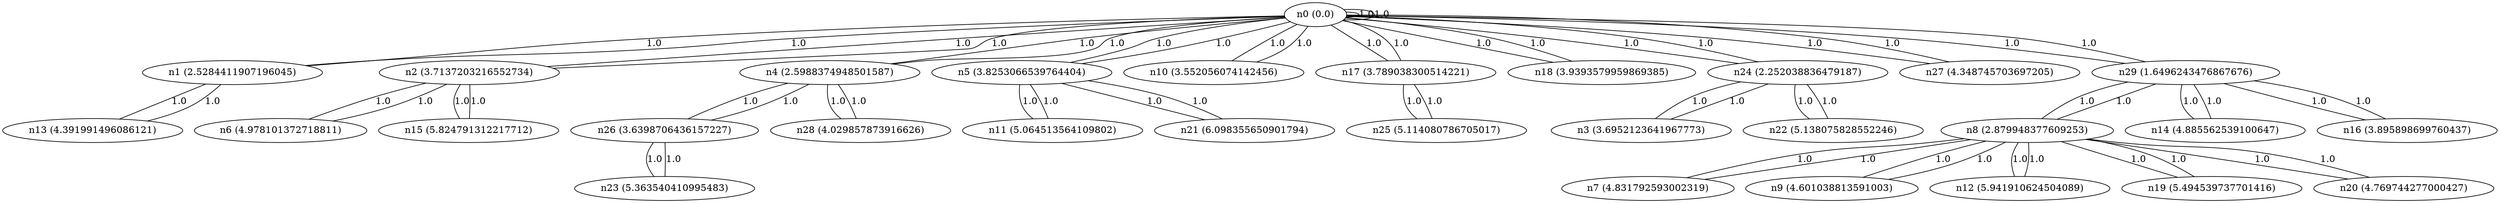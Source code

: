 graph {
n0 [label="n0 (0.0)"];
n1 [label="n1 (2.5284411907196045)"];
n2 [label="n2 (3.7137203216552734)"];
n3 [label="n3 (3.6952123641967773)"];
n4 [label="n4 (2.5988374948501587)"];
n5 [label="n5 (3.8253066539764404)"];
n6 [label="n6 (4.978101372718811)"];
n7 [label="n7 (4.831792593002319)"];
n8 [label="n8 (2.879948377609253)"];
n9 [label="n9 (4.601038813591003)"];
n10 [label="n10 (3.552056074142456)"];
n11 [label="n11 (5.064513564109802)"];
n12 [label="n12 (5.941910624504089)"];
n13 [label="n13 (4.391991496086121)"];
n14 [label="n14 (4.885562539100647)"];
n15 [label="n15 (5.824791312217712)"];
n16 [label="n16 (3.895898699760437)"];
n17 [label="n17 (3.789038300514221)"];
n18 [label="n18 (3.9393579959869385)"];
n19 [label="n19 (5.494539737701416)"];
n20 [label="n20 (4.769744277000427)"];
n21 [label="n21 (6.098355650901794)"];
n22 [label="n22 (5.138075828552246)"];
n23 [label="n23 (5.363540410995483)"];
n24 [label="n24 (2.252038836479187)"];
n25 [label="n25 (5.114080786705017)"];
n26 [label="n26 (3.6398706436157227)"];
n27 [label="n27 (4.348745703697205)"];
n28 [label="n28 (4.029857873916626)"];
n29 [label="n29 (1.6496243476867676)"];
n0 -- n1 [weight=1.0 label=1.0];
n0 -- n17 [weight=1.0 label=1.0];
n0 -- n4 [weight=1.0 label=1.0];
n0 -- n5 [weight=1.0 label=1.0];
n0 -- n0 [weight=1.0 label=1.0];
n0 -- n29 [weight=1.0 label=1.0];
n0 -- n24 [weight=1.0 label=1.0];
n0 -- n10 [weight=1.0 label=1.0];
n0 -- n0 [weight=1.0 label=1.0];
n0 -- n27 [weight=1.0 label=1.0];
n0 -- n2 [weight=1.0 label=1.0];
n0 -- n18 [weight=1.0 label=1.0];
n1 -- n0 [weight=1.0 label=1.0];
n1 -- n13 [weight=1.0 label=1.0];
n2 -- n0 [weight=1.0 label=1.0];
n2 -- n15 [weight=1.0 label=1.0];
n2 -- n6 [weight=1.0 label=1.0];
n3 -- n24 [weight=1.0 label=1.0];
n4 -- n0 [weight=1.0 label=1.0];
n4 -- n28 [weight=1.0 label=1.0];
n4 -- n26 [weight=1.0 label=1.0];
n5 -- n11 [weight=1.0 label=1.0];
n5 -- n0 [weight=1.0 label=1.0];
n5 -- n21 [weight=1.0 label=1.0];
n6 -- n2 [weight=1.0 label=1.0];
n7 -- n8 [weight=1.0 label=1.0];
n8 -- n19 [weight=1.0 label=1.0];
n8 -- n7 [weight=1.0 label=1.0];
n8 -- n12 [weight=1.0 label=1.0];
n8 -- n20 [weight=1.0 label=1.0];
n8 -- n9 [weight=1.0 label=1.0];
n8 -- n29 [weight=1.0 label=1.0];
n9 -- n8 [weight=1.0 label=1.0];
n10 -- n0 [weight=1.0 label=1.0];
n11 -- n5 [weight=1.0 label=1.0];
n12 -- n8 [weight=1.0 label=1.0];
n13 -- n1 [weight=1.0 label=1.0];
n14 -- n29 [weight=1.0 label=1.0];
n15 -- n2 [weight=1.0 label=1.0];
n16 -- n29 [weight=1.0 label=1.0];
n17 -- n0 [weight=1.0 label=1.0];
n17 -- n25 [weight=1.0 label=1.0];
n18 -- n0 [weight=1.0 label=1.0];
n19 -- n8 [weight=1.0 label=1.0];
n20 -- n8 [weight=1.0 label=1.0];
n21 -- n5 [weight=1.0 label=1.0];
n22 -- n24 [weight=1.0 label=1.0];
n23 -- n26 [weight=1.0 label=1.0];
n24 -- n3 [weight=1.0 label=1.0];
n24 -- n0 [weight=1.0 label=1.0];
n24 -- n22 [weight=1.0 label=1.0];
n25 -- n17 [weight=1.0 label=1.0];
n26 -- n23 [weight=1.0 label=1.0];
n26 -- n4 [weight=1.0 label=1.0];
n27 -- n0 [weight=1.0 label=1.0];
n28 -- n4 [weight=1.0 label=1.0];
n29 -- n14 [weight=1.0 label=1.0];
n29 -- n8 [weight=1.0 label=1.0];
n29 -- n0 [weight=1.0 label=1.0];
n29 -- n16 [weight=1.0 label=1.0];
}
